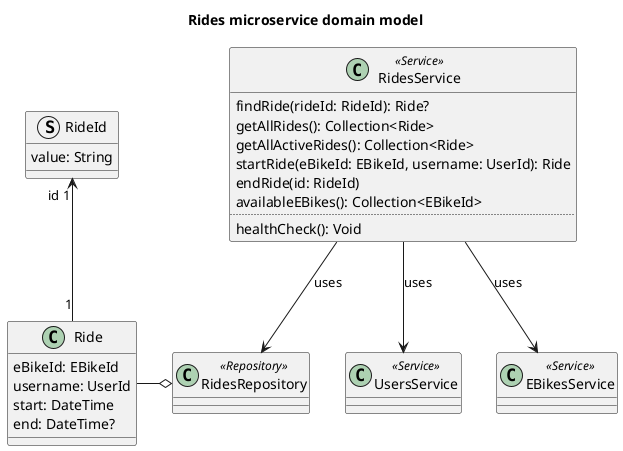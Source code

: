 @startuml rides-microservice-domain-model

title Rides microservice domain model

class Ride {
    eBikeId: EBikeId
    username: UserId
    start: DateTime
    end: DateTime?
}
struct RideId {
    value: String
}
Ride "1" -u-> "id 1" RideId

class RidesRepository <<Repository>>
RidesRepository o-l- Ride

class UsersService <<Service>>
class EBikesService <<Service>>

class RidesService <<Service>> {
    findRide(rideId: RideId): Ride?
    getAllRides(): Collection<Ride>
    getAllActiveRides(): Collection<Ride>
    startRide(eBikeId: EBikeId, username: UserId): Ride
    endRide(id: RideId)
    availableEBikes(): Collection<EBikeId>
    ..
    healthCheck(): Void
}

RidesService --> EBikesService : "uses"
RidesService --> UsersService : "uses"
RidesService --> RidesRepository : "uses"

@enduml

